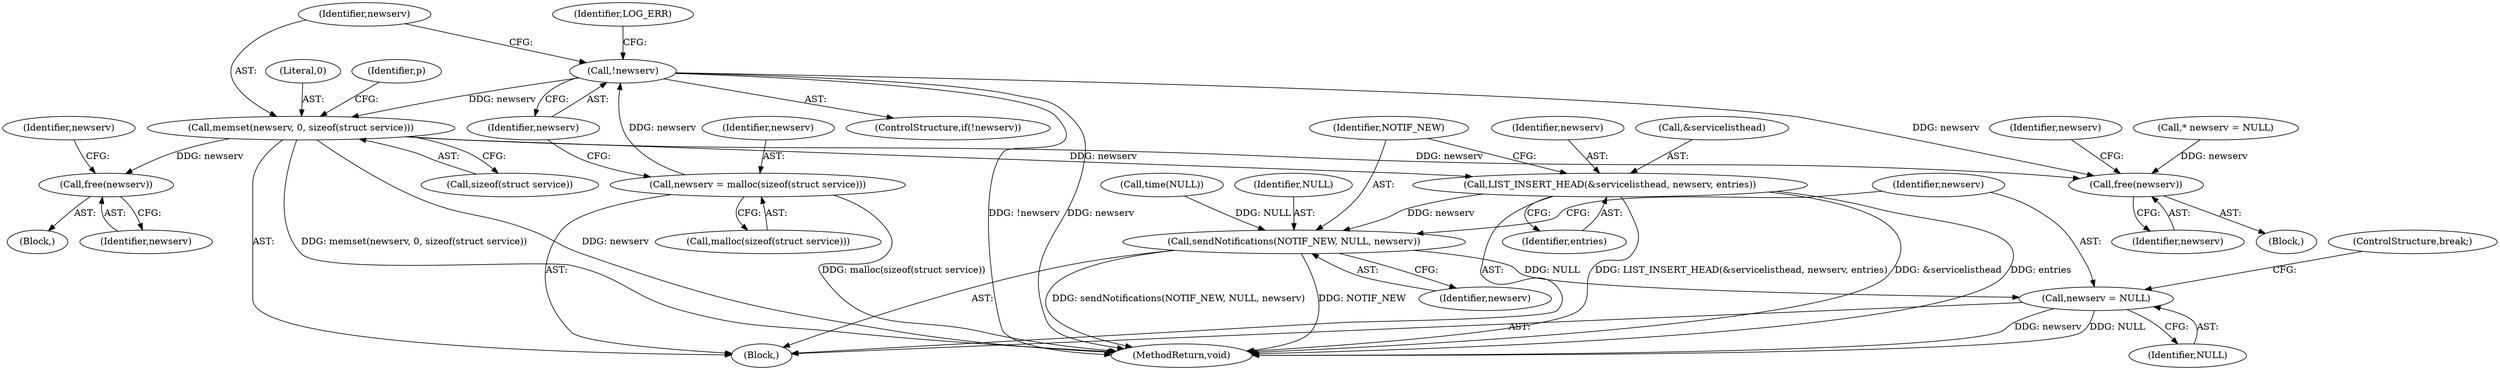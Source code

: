 digraph "0_miniupnp_b238cade9a173c6f751a34acf8ccff838a62aa47@API" {
"1000704" [label="(Call,memset(newserv, 0, sizeof(struct service)))"];
"1000697" [label="(Call,!newserv)"];
"1000691" [label="(Call,newserv = malloc(sizeof(struct service)))"];
"1001036" [label="(Call,free(newserv))"];
"1001042" [label="(Call,LIST_INSERT_HEAD(&servicelisthead, newserv, entries))"];
"1001047" [label="(Call,sendNotifications(NOTIF_NEW, NULL, newserv))"];
"1001051" [label="(Call,newserv = NULL)"];
"1001128" [label="(Call,free(newserv))"];
"1001042" [label="(Call,LIST_INSERT_HEAD(&servicelisthead, newserv, entries))"];
"1001036" [label="(Call,free(newserv))"];
"1001045" [label="(Identifier,newserv)"];
"1001144" [label="(MethodReturn,void)"];
"1000707" [label="(Call,sizeof(struct service))"];
"1001047" [label="(Call,sendNotifications(NOTIF_NEW, NULL, newserv))"];
"1001111" [label="(Block,)"];
"1001043" [label="(Call,&servicelisthead)"];
"1000698" [label="(Identifier,newserv)"];
"1001046" [label="(Identifier,entries)"];
"1000692" [label="(Identifier,newserv)"];
"1000696" [label="(ControlStructure,if(!newserv))"];
"1000705" [label="(Identifier,newserv)"];
"1000706" [label="(Literal,0)"];
"1001002" [label="(Block,)"];
"1001052" [label="(Identifier,newserv)"];
"1000711" [label="(Identifier,p)"];
"1001053" [label="(Identifier,NULL)"];
"1001128" [label="(Call,free(newserv))"];
"1000187" [label="(Call,time(NULL))"];
"1001131" [label="(Identifier,newserv)"];
"1001051" [label="(Call,newserv = NULL)"];
"1001037" [label="(Identifier,newserv)"];
"1000704" [label="(Call,memset(newserv, 0, sizeof(struct service)))"];
"1000135" [label="(Call,* newserv = NULL)"];
"1001050" [label="(Identifier,newserv)"];
"1000697" [label="(Call,!newserv)"];
"1000691" [label="(Call,newserv = malloc(sizeof(struct service)))"];
"1000701" [label="(Identifier,LOG_ERR)"];
"1000257" [label="(Block,)"];
"1001039" [label="(Identifier,newserv)"];
"1001049" [label="(Identifier,NULL)"];
"1001048" [label="(Identifier,NOTIF_NEW)"];
"1001054" [label="(ControlStructure,break;)"];
"1001129" [label="(Identifier,newserv)"];
"1000693" [label="(Call,malloc(sizeof(struct service)))"];
"1000704" -> "1000257"  [label="AST: "];
"1000704" -> "1000707"  [label="CFG: "];
"1000705" -> "1000704"  [label="AST: "];
"1000706" -> "1000704"  [label="AST: "];
"1000707" -> "1000704"  [label="AST: "];
"1000711" -> "1000704"  [label="CFG: "];
"1000704" -> "1001144"  [label="DDG: newserv"];
"1000704" -> "1001144"  [label="DDG: memset(newserv, 0, sizeof(struct service))"];
"1000697" -> "1000704"  [label="DDG: newserv"];
"1000704" -> "1001036"  [label="DDG: newserv"];
"1000704" -> "1001042"  [label="DDG: newserv"];
"1000704" -> "1001128"  [label="DDG: newserv"];
"1000697" -> "1000696"  [label="AST: "];
"1000697" -> "1000698"  [label="CFG: "];
"1000698" -> "1000697"  [label="AST: "];
"1000701" -> "1000697"  [label="CFG: "];
"1000705" -> "1000697"  [label="CFG: "];
"1000697" -> "1001144"  [label="DDG: !newserv"];
"1000697" -> "1001144"  [label="DDG: newserv"];
"1000691" -> "1000697"  [label="DDG: newserv"];
"1000697" -> "1001128"  [label="DDG: newserv"];
"1000691" -> "1000257"  [label="AST: "];
"1000691" -> "1000693"  [label="CFG: "];
"1000692" -> "1000691"  [label="AST: "];
"1000693" -> "1000691"  [label="AST: "];
"1000698" -> "1000691"  [label="CFG: "];
"1000691" -> "1001144"  [label="DDG: malloc(sizeof(struct service))"];
"1001036" -> "1001002"  [label="AST: "];
"1001036" -> "1001037"  [label="CFG: "];
"1001037" -> "1001036"  [label="AST: "];
"1001039" -> "1001036"  [label="CFG: "];
"1001042" -> "1000257"  [label="AST: "];
"1001042" -> "1001046"  [label="CFG: "];
"1001043" -> "1001042"  [label="AST: "];
"1001045" -> "1001042"  [label="AST: "];
"1001046" -> "1001042"  [label="AST: "];
"1001048" -> "1001042"  [label="CFG: "];
"1001042" -> "1001144"  [label="DDG: LIST_INSERT_HEAD(&servicelisthead, newserv, entries)"];
"1001042" -> "1001144"  [label="DDG: &servicelisthead"];
"1001042" -> "1001144"  [label="DDG: entries"];
"1001042" -> "1001047"  [label="DDG: newserv"];
"1001047" -> "1000257"  [label="AST: "];
"1001047" -> "1001050"  [label="CFG: "];
"1001048" -> "1001047"  [label="AST: "];
"1001049" -> "1001047"  [label="AST: "];
"1001050" -> "1001047"  [label="AST: "];
"1001052" -> "1001047"  [label="CFG: "];
"1001047" -> "1001144"  [label="DDG: sendNotifications(NOTIF_NEW, NULL, newserv)"];
"1001047" -> "1001144"  [label="DDG: NOTIF_NEW"];
"1000187" -> "1001047"  [label="DDG: NULL"];
"1001047" -> "1001051"  [label="DDG: NULL"];
"1001051" -> "1000257"  [label="AST: "];
"1001051" -> "1001053"  [label="CFG: "];
"1001052" -> "1001051"  [label="AST: "];
"1001053" -> "1001051"  [label="AST: "];
"1001054" -> "1001051"  [label="CFG: "];
"1001051" -> "1001144"  [label="DDG: newserv"];
"1001051" -> "1001144"  [label="DDG: NULL"];
"1001128" -> "1001111"  [label="AST: "];
"1001128" -> "1001129"  [label="CFG: "];
"1001129" -> "1001128"  [label="AST: "];
"1001131" -> "1001128"  [label="CFG: "];
"1000135" -> "1001128"  [label="DDG: newserv"];
}
